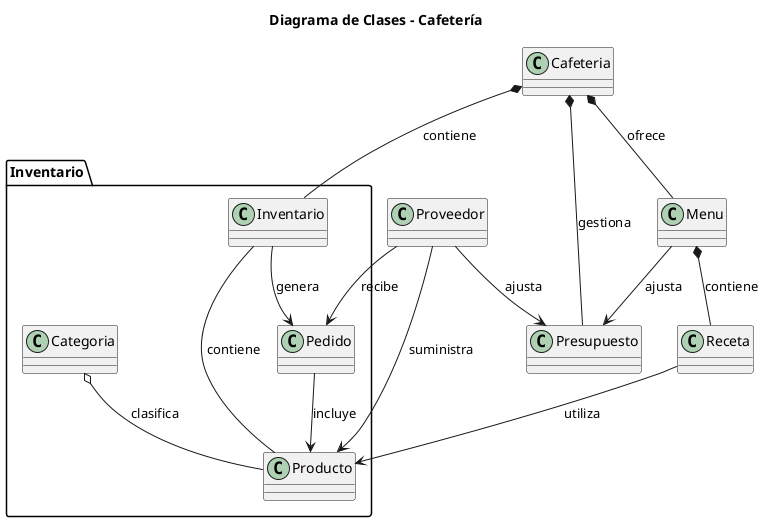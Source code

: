 @startuml
title Diagrama de Clases - Cafetería

class Cafeteria {
}

package "Inventario" {
    class Inventario {
    }

    class Categoria {
    }

    class Producto {
    }

    class Pedido {
    }

    Cafeteria *-- Inventario : contiene
    Categoria  o--  Producto : clasifica
    Inventario  --  Producto : contiene
    Inventario -->  Pedido : genera
    Pedido --> Producto : incluye
}


class Proveedor {
}
    
Proveedor --> Pedido : recibe
Proveedor --> Producto : suministra
Proveedor --> Presupuesto : ajusta


class Menu {
}


class Presupuesto {
}
Menu --> Presupuesto : ajusta
Cafeteria *-- Presupuesto : gestiona


class Receta {
}

Cafeteria *--  Menu : ofrece    
Menu *-- Receta : contiene
Receta --> Producto : utiliza



@enduml
